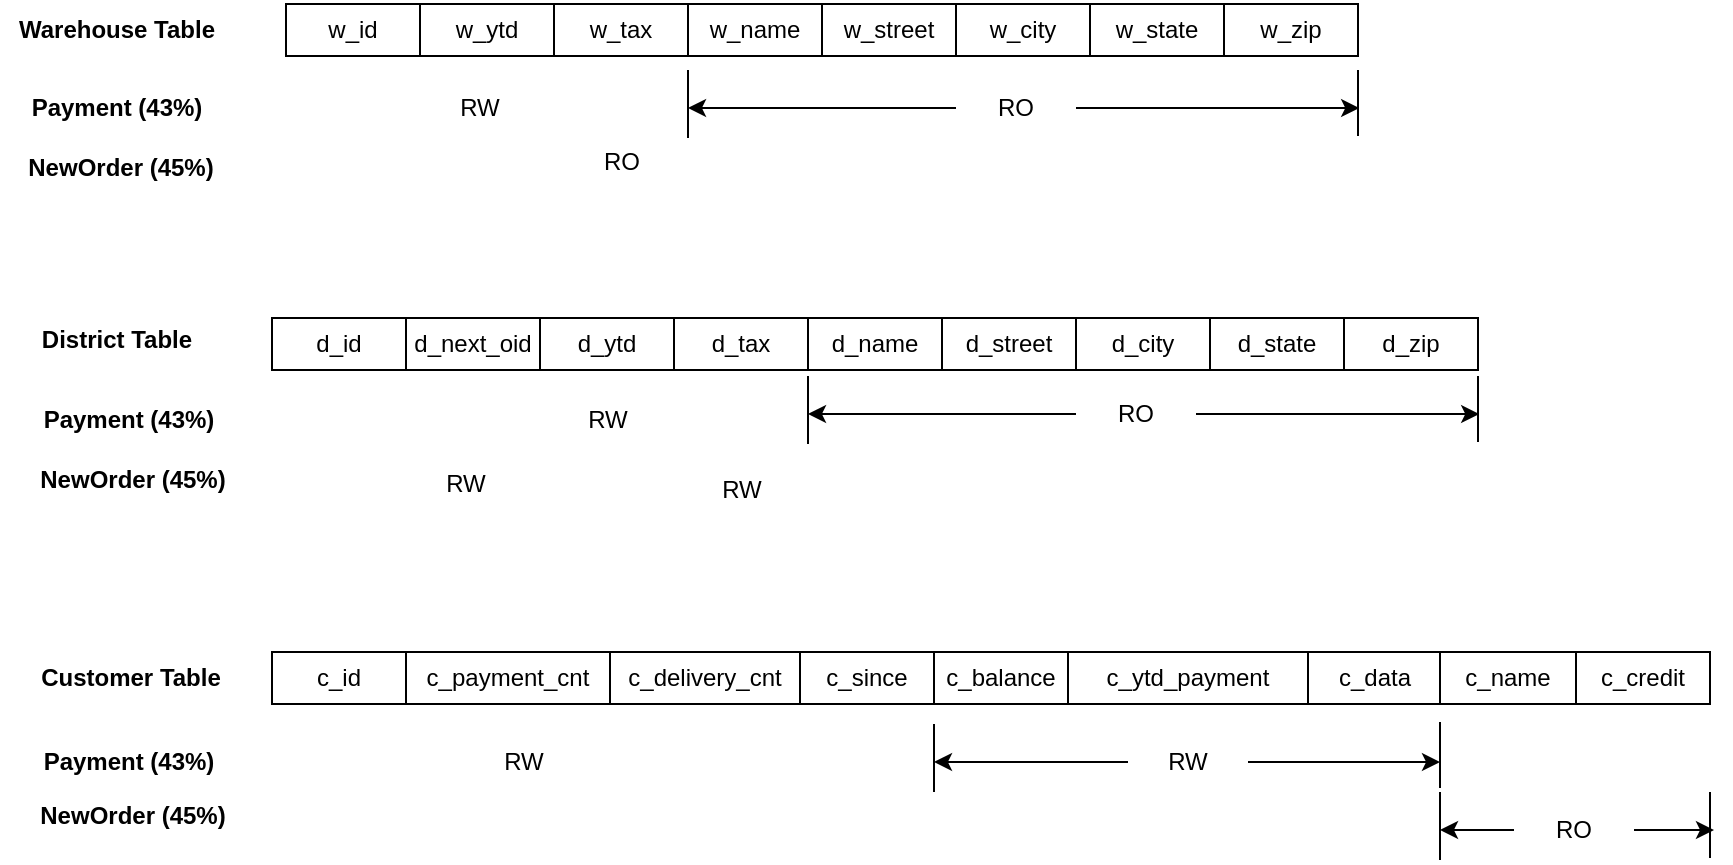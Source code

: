 <mxfile version="24.0.2" type="github" pages="3">
  <diagram name="TPC-C" id="YoWfGW_Q1pRVEKNJeyMN">
    <mxGraphModel dx="1103" dy="614" grid="0" gridSize="10" guides="1" tooltips="1" connect="1" arrows="1" fold="1" page="1" pageScale="1" pageWidth="1600" pageHeight="550" math="0" shadow="0">
      <root>
        <mxCell id="0" />
        <mxCell id="1" parent="0" />
        <mxCell id="2qxT3WYH5yLi-fg2unxa-1" value="w_id" style="rounded=0;whiteSpace=wrap;html=1;" vertex="1" parent="1">
          <mxGeometry x="156" y="45" width="67" height="26" as="geometry" />
        </mxCell>
        <mxCell id="2qxT3WYH5yLi-fg2unxa-2" value="w_ytd" style="rounded=0;whiteSpace=wrap;html=1;" vertex="1" parent="1">
          <mxGeometry x="223" y="45" width="67" height="26" as="geometry" />
        </mxCell>
        <mxCell id="2qxT3WYH5yLi-fg2unxa-3" value="w_name" style="rounded=0;whiteSpace=wrap;html=1;" vertex="1" parent="1">
          <mxGeometry x="357" y="45" width="67" height="26" as="geometry" />
        </mxCell>
        <mxCell id="2qxT3WYH5yLi-fg2unxa-4" value="w_street" style="rounded=0;whiteSpace=wrap;html=1;" vertex="1" parent="1">
          <mxGeometry x="424" y="45" width="67" height="26" as="geometry" />
        </mxCell>
        <mxCell id="2qxT3WYH5yLi-fg2unxa-5" value="w_city" style="rounded=0;whiteSpace=wrap;html=1;" vertex="1" parent="1">
          <mxGeometry x="491" y="45" width="67" height="26" as="geometry" />
        </mxCell>
        <mxCell id="2qxT3WYH5yLi-fg2unxa-6" value="w_state" style="rounded=0;whiteSpace=wrap;html=1;" vertex="1" parent="1">
          <mxGeometry x="558" y="45" width="67" height="26" as="geometry" />
        </mxCell>
        <mxCell id="2qxT3WYH5yLi-fg2unxa-7" value="w_zip" style="rounded=0;whiteSpace=wrap;html=1;" vertex="1" parent="1">
          <mxGeometry x="625" y="45" width="67" height="26" as="geometry" />
        </mxCell>
        <mxCell id="2qxT3WYH5yLi-fg2unxa-8" value="&lt;b&gt;Warehouse Table&lt;/b&gt;" style="text;html=1;align=center;verticalAlign=middle;whiteSpace=wrap;rounded=0;" vertex="1" parent="1">
          <mxGeometry x="13" y="43" width="117" height="30" as="geometry" />
        </mxCell>
        <mxCell id="2qxT3WYH5yLi-fg2unxa-9" value="d_id" style="rounded=0;whiteSpace=wrap;html=1;" vertex="1" parent="1">
          <mxGeometry x="149" y="202" width="67" height="26" as="geometry" />
        </mxCell>
        <mxCell id="2qxT3WYH5yLi-fg2unxa-10" value="d_next_oid" style="rounded=0;whiteSpace=wrap;html=1;" vertex="1" parent="1">
          <mxGeometry x="216" y="202" width="67" height="26" as="geometry" />
        </mxCell>
        <mxCell id="2qxT3WYH5yLi-fg2unxa-11" value="d_ytd" style="rounded=0;whiteSpace=wrap;html=1;" vertex="1" parent="1">
          <mxGeometry x="283" y="202" width="67" height="26" as="geometry" />
        </mxCell>
        <mxCell id="2qxT3WYH5yLi-fg2unxa-12" value="d_tax" style="rounded=0;whiteSpace=wrap;html=1;" vertex="1" parent="1">
          <mxGeometry x="350" y="202" width="67" height="26" as="geometry" />
        </mxCell>
        <mxCell id="2qxT3WYH5yLi-fg2unxa-13" value="d_name" style="rounded=0;whiteSpace=wrap;html=1;" vertex="1" parent="1">
          <mxGeometry x="417" y="202" width="67" height="26" as="geometry" />
        </mxCell>
        <mxCell id="2qxT3WYH5yLi-fg2unxa-14" value="d_street" style="rounded=0;whiteSpace=wrap;html=1;" vertex="1" parent="1">
          <mxGeometry x="484" y="202" width="67" height="26" as="geometry" />
        </mxCell>
        <mxCell id="2qxT3WYH5yLi-fg2unxa-15" value="d_city" style="rounded=0;whiteSpace=wrap;html=1;" vertex="1" parent="1">
          <mxGeometry x="551" y="202" width="67" height="26" as="geometry" />
        </mxCell>
        <mxCell id="2qxT3WYH5yLi-fg2unxa-16" value="&lt;b&gt;District Table&lt;/b&gt;" style="text;html=1;align=center;verticalAlign=middle;whiteSpace=wrap;rounded=0;" vertex="1" parent="1">
          <mxGeometry x="13" y="198" width="117" height="30" as="geometry" />
        </mxCell>
        <mxCell id="2qxT3WYH5yLi-fg2unxa-17" value="d_state" style="rounded=0;whiteSpace=wrap;html=1;" vertex="1" parent="1">
          <mxGeometry x="618" y="202" width="67" height="26" as="geometry" />
        </mxCell>
        <mxCell id="2qxT3WYH5yLi-fg2unxa-18" value="d_zip" style="rounded=0;whiteSpace=wrap;html=1;" vertex="1" parent="1">
          <mxGeometry x="685" y="202" width="67" height="26" as="geometry" />
        </mxCell>
        <mxCell id="2qxT3WYH5yLi-fg2unxa-19" value="c_id" style="rounded=0;whiteSpace=wrap;html=1;" vertex="1" parent="1">
          <mxGeometry x="149" y="369" width="67" height="26" as="geometry" />
        </mxCell>
        <mxCell id="2qxT3WYH5yLi-fg2unxa-20" value="c_payment_cnt" style="rounded=0;whiteSpace=wrap;html=1;" vertex="1" parent="1">
          <mxGeometry x="216" y="369" width="102" height="26" as="geometry" />
        </mxCell>
        <mxCell id="2qxT3WYH5yLi-fg2unxa-21" value="c_delivery_cnt" style="rounded=0;whiteSpace=wrap;html=1;" vertex="1" parent="1">
          <mxGeometry x="318" y="369" width="95" height="26" as="geometry" />
        </mxCell>
        <mxCell id="2qxT3WYH5yLi-fg2unxa-22" value="c_since" style="rounded=0;whiteSpace=wrap;html=1;" vertex="1" parent="1">
          <mxGeometry x="413" y="369" width="67" height="26" as="geometry" />
        </mxCell>
        <mxCell id="2qxT3WYH5yLi-fg2unxa-23" value="c_balance" style="rounded=0;whiteSpace=wrap;html=1;" vertex="1" parent="1">
          <mxGeometry x="480" y="369" width="67" height="26" as="geometry" />
        </mxCell>
        <mxCell id="2qxT3WYH5yLi-fg2unxa-24" value="c_ytd_payment" style="rounded=0;whiteSpace=wrap;html=1;" vertex="1" parent="1">
          <mxGeometry x="547" y="369" width="120" height="26" as="geometry" />
        </mxCell>
        <mxCell id="2qxT3WYH5yLi-fg2unxa-25" value="c_data" style="rounded=0;whiteSpace=wrap;html=1;" vertex="1" parent="1">
          <mxGeometry x="667" y="369" width="67" height="26" as="geometry" />
        </mxCell>
        <mxCell id="2qxT3WYH5yLi-fg2unxa-26" value="&lt;b&gt;Customer Table&lt;/b&gt;" style="text;html=1;align=center;verticalAlign=middle;whiteSpace=wrap;rounded=0;" vertex="1" parent="1">
          <mxGeometry x="20" y="367" width="117" height="30" as="geometry" />
        </mxCell>
        <mxCell id="2qxT3WYH5yLi-fg2unxa-27" value="c_name" style="rounded=0;whiteSpace=wrap;html=1;" vertex="1" parent="1">
          <mxGeometry x="733" y="369" width="68" height="26" as="geometry" />
        </mxCell>
        <mxCell id="2qxT3WYH5yLi-fg2unxa-28" value="c_credit" style="rounded=0;whiteSpace=wrap;html=1;" vertex="1" parent="1">
          <mxGeometry x="801" y="369" width="67" height="26" as="geometry" />
        </mxCell>
        <mxCell id="2qxT3WYH5yLi-fg2unxa-29" value="&lt;b&gt;Payment (43%)&lt;/b&gt;" style="text;html=1;align=center;verticalAlign=middle;whiteSpace=wrap;rounded=0;" vertex="1" parent="1">
          <mxGeometry x="13" y="82" width="117" height="30" as="geometry" />
        </mxCell>
        <mxCell id="2qxT3WYH5yLi-fg2unxa-30" value="&lt;b&gt;NewOrder (45%)&lt;/b&gt;" style="text;html=1;align=center;verticalAlign=middle;whiteSpace=wrap;rounded=0;" vertex="1" parent="1">
          <mxGeometry x="15" y="112" width="117" height="30" as="geometry" />
        </mxCell>
        <mxCell id="2qxT3WYH5yLi-fg2unxa-31" value="RW" style="text;html=1;align=center;verticalAlign=middle;whiteSpace=wrap;rounded=0;" vertex="1" parent="1">
          <mxGeometry x="223" y="82" width="60" height="30" as="geometry" />
        </mxCell>
        <mxCell id="2qxT3WYH5yLi-fg2unxa-32" value="" style="endArrow=none;html=1;rounded=0;" edge="1" parent="1">
          <mxGeometry width="50" height="50" relative="1" as="geometry">
            <mxPoint x="357" y="112" as="sourcePoint" />
            <mxPoint x="357" y="78" as="targetPoint" />
          </mxGeometry>
        </mxCell>
        <mxCell id="2qxT3WYH5yLi-fg2unxa-33" value="w_tax" style="rounded=0;whiteSpace=wrap;html=1;" vertex="1" parent="1">
          <mxGeometry x="290" y="45" width="67" height="26" as="geometry" />
        </mxCell>
        <mxCell id="2qxT3WYH5yLi-fg2unxa-34" value="" style="endArrow=none;html=1;rounded=0;" edge="1" parent="1">
          <mxGeometry width="50" height="50" relative="1" as="geometry">
            <mxPoint x="692" y="111" as="sourcePoint" />
            <mxPoint x="692" y="78" as="targetPoint" />
          </mxGeometry>
        </mxCell>
        <mxCell id="2qxT3WYH5yLi-fg2unxa-39" style="edgeStyle=orthogonalEdgeStyle;rounded=0;orthogonalLoop=1;jettySize=auto;html=1;" edge="1" parent="1" source="2qxT3WYH5yLi-fg2unxa-35">
          <mxGeometry relative="1" as="geometry">
            <mxPoint x="692.6" y="97" as="targetPoint" />
          </mxGeometry>
        </mxCell>
        <mxCell id="2qxT3WYH5yLi-fg2unxa-35" value="RO" style="text;html=1;align=center;verticalAlign=middle;whiteSpace=wrap;rounded=0;" vertex="1" parent="1">
          <mxGeometry x="491" y="82" width="60" height="30" as="geometry" />
        </mxCell>
        <mxCell id="2qxT3WYH5yLi-fg2unxa-36" value="RO" style="text;html=1;align=center;verticalAlign=middle;whiteSpace=wrap;rounded=0;" vertex="1" parent="1">
          <mxGeometry x="293.5" y="109" width="60" height="30" as="geometry" />
        </mxCell>
        <mxCell id="2qxT3WYH5yLi-fg2unxa-37" value="" style="endArrow=classic;html=1;rounded=0;exitX=0;exitY=0.5;exitDx=0;exitDy=0;" edge="1" parent="1" source="2qxT3WYH5yLi-fg2unxa-35">
          <mxGeometry width="50" height="50" relative="1" as="geometry">
            <mxPoint x="346" y="218" as="sourcePoint" />
            <mxPoint x="357" y="97" as="targetPoint" />
          </mxGeometry>
        </mxCell>
        <mxCell id="2qxT3WYH5yLi-fg2unxa-41" value="&lt;b&gt;Payment (43%)&lt;/b&gt;" style="text;html=1;align=center;verticalAlign=middle;whiteSpace=wrap;rounded=0;" vertex="1" parent="1">
          <mxGeometry x="19" y="238" width="117" height="30" as="geometry" />
        </mxCell>
        <mxCell id="2qxT3WYH5yLi-fg2unxa-42" value="&lt;b&gt;NewOrder (45%)&lt;/b&gt;" style="text;html=1;align=center;verticalAlign=middle;whiteSpace=wrap;rounded=0;" vertex="1" parent="1">
          <mxGeometry x="21" y="268" width="117" height="30" as="geometry" />
        </mxCell>
        <mxCell id="2qxT3WYH5yLi-fg2unxa-43" value="RW" style="text;html=1;align=center;verticalAlign=middle;whiteSpace=wrap;rounded=0;" vertex="1" parent="1">
          <mxGeometry x="286.5" y="238" width="60" height="30" as="geometry" />
        </mxCell>
        <mxCell id="2qxT3WYH5yLi-fg2unxa-44" value="" style="endArrow=none;html=1;rounded=0;" edge="1" parent="1">
          <mxGeometry width="50" height="50" relative="1" as="geometry">
            <mxPoint x="417" y="265" as="sourcePoint" />
            <mxPoint x="417" y="231" as="targetPoint" />
          </mxGeometry>
        </mxCell>
        <mxCell id="2qxT3WYH5yLi-fg2unxa-45" value="" style="endArrow=none;html=1;rounded=0;" edge="1" parent="1">
          <mxGeometry width="50" height="50" relative="1" as="geometry">
            <mxPoint x="752" y="264" as="sourcePoint" />
            <mxPoint x="752" y="231" as="targetPoint" />
          </mxGeometry>
        </mxCell>
        <mxCell id="2qxT3WYH5yLi-fg2unxa-46" style="edgeStyle=orthogonalEdgeStyle;rounded=0;orthogonalLoop=1;jettySize=auto;html=1;" edge="1" parent="1" source="2qxT3WYH5yLi-fg2unxa-47">
          <mxGeometry relative="1" as="geometry">
            <mxPoint x="752.6" y="250" as="targetPoint" />
          </mxGeometry>
        </mxCell>
        <mxCell id="2qxT3WYH5yLi-fg2unxa-47" value="RO" style="text;html=1;align=center;verticalAlign=middle;whiteSpace=wrap;rounded=0;" vertex="1" parent="1">
          <mxGeometry x="551" y="235" width="60" height="30" as="geometry" />
        </mxCell>
        <mxCell id="2qxT3WYH5yLi-fg2unxa-48" value="" style="endArrow=classic;html=1;rounded=0;exitX=0;exitY=0.5;exitDx=0;exitDy=0;" edge="1" parent="1" source="2qxT3WYH5yLi-fg2unxa-47">
          <mxGeometry width="50" height="50" relative="1" as="geometry">
            <mxPoint x="406" y="371" as="sourcePoint" />
            <mxPoint x="417" y="250" as="targetPoint" />
          </mxGeometry>
        </mxCell>
        <mxCell id="2qxT3WYH5yLi-fg2unxa-49" value="RW" style="text;html=1;align=center;verticalAlign=middle;whiteSpace=wrap;rounded=0;" vertex="1" parent="1">
          <mxGeometry x="216" y="270" width="60" height="30" as="geometry" />
        </mxCell>
        <mxCell id="2qxT3WYH5yLi-fg2unxa-50" value="RW" style="text;html=1;align=center;verticalAlign=middle;whiteSpace=wrap;rounded=0;" vertex="1" parent="1">
          <mxGeometry x="353.5" y="273" width="60" height="30" as="geometry" />
        </mxCell>
        <mxCell id="2qxT3WYH5yLi-fg2unxa-51" value="&lt;b&gt;Payment (43%)&lt;/b&gt;" style="text;html=1;align=center;verticalAlign=middle;whiteSpace=wrap;rounded=0;" vertex="1" parent="1">
          <mxGeometry x="19" y="409" width="117" height="30" as="geometry" />
        </mxCell>
        <mxCell id="2qxT3WYH5yLi-fg2unxa-52" value="&lt;b&gt;NewOrder (45%)&lt;/b&gt;" style="text;html=1;align=center;verticalAlign=middle;whiteSpace=wrap;rounded=0;" vertex="1" parent="1">
          <mxGeometry x="21" y="436" width="117" height="30" as="geometry" />
        </mxCell>
        <mxCell id="2qxT3WYH5yLi-fg2unxa-53" value="RW" style="text;html=1;align=center;verticalAlign=middle;whiteSpace=wrap;rounded=0;" vertex="1" parent="1">
          <mxGeometry x="245" y="409" width="60" height="30" as="geometry" />
        </mxCell>
        <mxCell id="2qxT3WYH5yLi-fg2unxa-54" value="" style="endArrow=none;html=1;rounded=0;" edge="1" parent="1">
          <mxGeometry width="50" height="50" relative="1" as="geometry">
            <mxPoint x="480" y="439" as="sourcePoint" />
            <mxPoint x="480" y="405" as="targetPoint" />
          </mxGeometry>
        </mxCell>
        <mxCell id="2qxT3WYH5yLi-fg2unxa-55" value="" style="endArrow=none;html=1;rounded=0;" edge="1" parent="1">
          <mxGeometry width="50" height="50" relative="1" as="geometry">
            <mxPoint x="733" y="437" as="sourcePoint" />
            <mxPoint x="733" y="404" as="targetPoint" />
          </mxGeometry>
        </mxCell>
        <mxCell id="2qxT3WYH5yLi-fg2unxa-56" style="edgeStyle=orthogonalEdgeStyle;rounded=0;orthogonalLoop=1;jettySize=auto;html=1;" edge="1" parent="1" source="2qxT3WYH5yLi-fg2unxa-57">
          <mxGeometry relative="1" as="geometry">
            <mxPoint x="733" y="424" as="targetPoint" />
          </mxGeometry>
        </mxCell>
        <mxCell id="2qxT3WYH5yLi-fg2unxa-57" value="RW" style="text;html=1;align=center;verticalAlign=middle;whiteSpace=wrap;rounded=0;" vertex="1" parent="1">
          <mxGeometry x="577" y="409" width="60" height="30" as="geometry" />
        </mxCell>
        <mxCell id="2qxT3WYH5yLi-fg2unxa-58" value="" style="endArrow=classic;html=1;rounded=0;exitX=0;exitY=0.5;exitDx=0;exitDy=0;" edge="1" parent="1" source="2qxT3WYH5yLi-fg2unxa-57">
          <mxGeometry width="50" height="50" relative="1" as="geometry">
            <mxPoint x="469" y="545" as="sourcePoint" />
            <mxPoint x="480" y="424" as="targetPoint" />
          </mxGeometry>
        </mxCell>
        <mxCell id="2qxT3WYH5yLi-fg2unxa-59" value="" style="endArrow=none;html=1;rounded=0;" edge="1" parent="1">
          <mxGeometry width="50" height="50" relative="1" as="geometry">
            <mxPoint x="733" y="473" as="sourcePoint" />
            <mxPoint x="733" y="439" as="targetPoint" />
          </mxGeometry>
        </mxCell>
        <mxCell id="2qxT3WYH5yLi-fg2unxa-60" value="" style="endArrow=none;html=1;rounded=0;" edge="1" parent="1">
          <mxGeometry width="50" height="50" relative="1" as="geometry">
            <mxPoint x="868" y="472" as="sourcePoint" />
            <mxPoint x="868" y="439" as="targetPoint" />
          </mxGeometry>
        </mxCell>
        <mxCell id="2qxT3WYH5yLi-fg2unxa-61" style="edgeStyle=orthogonalEdgeStyle;rounded=0;orthogonalLoop=1;jettySize=auto;html=1;" edge="1" parent="1" source="2qxT3WYH5yLi-fg2unxa-62">
          <mxGeometry relative="1" as="geometry">
            <mxPoint x="870" y="458" as="targetPoint" />
          </mxGeometry>
        </mxCell>
        <mxCell id="2qxT3WYH5yLi-fg2unxa-62" value="RO" style="text;html=1;align=center;verticalAlign=middle;whiteSpace=wrap;rounded=0;" vertex="1" parent="1">
          <mxGeometry x="770" y="443" width="60" height="30" as="geometry" />
        </mxCell>
        <mxCell id="2qxT3WYH5yLi-fg2unxa-63" value="" style="endArrow=classic;html=1;rounded=0;exitX=0;exitY=0.5;exitDx=0;exitDy=0;" edge="1" parent="1" source="2qxT3WYH5yLi-fg2unxa-62">
          <mxGeometry width="50" height="50" relative="1" as="geometry">
            <mxPoint x="722" y="579" as="sourcePoint" />
            <mxPoint x="733" y="458" as="targetPoint" />
          </mxGeometry>
        </mxCell>
      </root>
    </mxGraphModel>
  </diagram>
  <diagram id="To6v42EuYQBF89Zu2YXg" name="AuctionMark">
    <mxGraphModel dx="1021" dy="568" grid="0" gridSize="10" guides="1" tooltips="1" connect="1" arrows="1" fold="1" page="1" pageScale="1" pageWidth="1600" pageHeight="550" math="0" shadow="0">
      <root>
        <mxCell id="0" />
        <mxCell id="1" parent="0" />
        <mxCell id="BgdPx1QAClYQI3ikwwbQ-1" value="u_id" style="rounded=0;whiteSpace=wrap;html=1;" vertex="1" parent="1">
          <mxGeometry x="156" y="45" width="67" height="26" as="geometry" />
        </mxCell>
        <mxCell id="BgdPx1QAClYQI3ikwwbQ-2" value="u_rating" style="rounded=0;whiteSpace=wrap;html=1;" vertex="1" parent="1">
          <mxGeometry x="223" y="45" width="67" height="26" as="geometry" />
        </mxCell>
        <mxCell id="BgdPx1QAClYQI3ikwwbQ-3" value="u_r_id" style="rounded=0;whiteSpace=wrap;html=1;" vertex="1" parent="1">
          <mxGeometry x="357" y="45" width="67" height="26" as="geometry" />
        </mxCell>
        <mxCell id="BgdPx1QAClYQI3ikwwbQ-4" value="u_sattr0~7" style="rounded=0;whiteSpace=wrap;html=1;" vertex="1" parent="1">
          <mxGeometry x="424" y="45" width="94" height="26" as="geometry" />
        </mxCell>
        <mxCell id="BgdPx1QAClYQI3ikwwbQ-5" value="u_balance" style="rounded=0;whiteSpace=wrap;html=1;" vertex="1" parent="1">
          <mxGeometry x="518" y="45" width="67" height="26" as="geometry" />
        </mxCell>
        <mxCell id="BgdPx1QAClYQI3ikwwbQ-8" value="&lt;b&gt;User Table&lt;/b&gt;" style="text;html=1;align=center;verticalAlign=middle;whiteSpace=wrap;rounded=0;" vertex="1" parent="1">
          <mxGeometry x="13" y="43" width="117" height="30" as="geometry" />
        </mxCell>
        <mxCell id="BgdPx1QAClYQI3ikwwbQ-9" value="u_created" style="rounded=0;whiteSpace=wrap;html=1;" vertex="1" parent="1">
          <mxGeometry x="290" y="45" width="67" height="26" as="geometry" />
        </mxCell>
        <mxCell id="BgdPx1QAClYQI3ikwwbQ-10" value="&lt;b&gt;GetUserInfo (10%)&lt;/b&gt;" style="text;html=1;align=center;verticalAlign=middle;whiteSpace=wrap;rounded=0;" vertex="1" parent="1">
          <mxGeometry x="17" y="82" width="117" height="30" as="geometry" />
        </mxCell>
        <mxCell id="BgdPx1QAClYQI3ikwwbQ-11" value="&lt;b&gt;NewItem (5%)&lt;/b&gt;" style="text;html=1;align=center;verticalAlign=middle;whiteSpace=wrap;rounded=0;" vertex="1" parent="1">
          <mxGeometry x="17" y="110" width="117" height="30" as="geometry" />
        </mxCell>
        <mxCell id="Pkq-g2f9kjL5ydHF5tJS-1" value="" style="endArrow=none;html=1;rounded=0;" edge="1" parent="1">
          <mxGeometry width="50" height="50" relative="1" as="geometry">
            <mxPoint x="225" y="107" as="sourcePoint" />
            <mxPoint x="225" y="73" as="targetPoint" />
          </mxGeometry>
        </mxCell>
        <mxCell id="Pkq-g2f9kjL5ydHF5tJS-2" value="" style="endArrow=none;html=1;rounded=0;" edge="1" parent="1">
          <mxGeometry width="50" height="50" relative="1" as="geometry">
            <mxPoint x="585" y="106" as="sourcePoint" />
            <mxPoint x="585" y="73" as="targetPoint" />
          </mxGeometry>
        </mxCell>
        <mxCell id="Pkq-g2f9kjL5ydHF5tJS-3" style="edgeStyle=orthogonalEdgeStyle;rounded=0;orthogonalLoop=1;jettySize=auto;html=1;" edge="1" parent="1" source="Pkq-g2f9kjL5ydHF5tJS-4">
          <mxGeometry relative="1" as="geometry">
            <mxPoint x="584" y="92" as="targetPoint" />
          </mxGeometry>
        </mxCell>
        <mxCell id="Pkq-g2f9kjL5ydHF5tJS-4" value="RO" style="text;html=1;align=center;verticalAlign=middle;whiteSpace=wrap;rounded=0;" vertex="1" parent="1">
          <mxGeometry x="371" y="77" width="60" height="30" as="geometry" />
        </mxCell>
        <mxCell id="Pkq-g2f9kjL5ydHF5tJS-5" value="" style="endArrow=classic;html=1;rounded=0;exitX=0;exitY=0.5;exitDx=0;exitDy=0;" edge="1" parent="1" source="Pkq-g2f9kjL5ydHF5tJS-4">
          <mxGeometry width="50" height="50" relative="1" as="geometry">
            <mxPoint x="214" y="213" as="sourcePoint" />
            <mxPoint x="225" y="92" as="targetPoint" />
          </mxGeometry>
        </mxCell>
        <mxCell id="Pkq-g2f9kjL5ydHF5tJS-6" value="RW" style="text;html=1;align=center;verticalAlign=middle;whiteSpace=wrap;rounded=0;" vertex="1" parent="1">
          <mxGeometry x="518" y="107" width="60" height="30" as="geometry" />
        </mxCell>
        <mxCell id="Pkq-g2f9kjL5ydHF5tJS-12" value="&lt;b&gt;Item Table&lt;/b&gt;" style="text;html=1;align=center;verticalAlign=middle;whiteSpace=wrap;rounded=0;" vertex="1" parent="1">
          <mxGeometry x="10" y="202" width="117" height="30" as="geometry" />
        </mxCell>
        <mxCell id="Pkq-g2f9kjL5ydHF5tJS-15" value="" style="group" vertex="1" connectable="0" parent="1">
          <mxGeometry x="150" y="206" width="696" height="26" as="geometry" />
        </mxCell>
        <mxCell id="Pkq-g2f9kjL5ydHF5tJS-7" value="i_id" style="rounded=0;whiteSpace=wrap;html=1;" vertex="1" parent="Pkq-g2f9kjL5ydHF5tJS-15">
          <mxGeometry width="87.985" height="26" as="geometry" />
        </mxCell>
        <mxCell id="Pkq-g2f9kjL5ydHF5tJS-8" value="i_description" style="rounded=0;whiteSpace=wrap;html=1;" vertex="1" parent="Pkq-g2f9kjL5ydHF5tJS-15">
          <mxGeometry x="87.985" width="87.985" height="26" as="geometry" />
        </mxCell>
        <mxCell id="Pkq-g2f9kjL5ydHF5tJS-9" value="i_num_images" style="rounded=0;whiteSpace=wrap;html=1;" vertex="1" parent="Pkq-g2f9kjL5ydHF5tJS-15">
          <mxGeometry x="263.955" width="87.985" height="26" as="geometry" />
        </mxCell>
        <mxCell id="Pkq-g2f9kjL5ydHF5tJS-10" value="i_status" style="rounded=0;whiteSpace=wrap;html=1;" vertex="1" parent="Pkq-g2f9kjL5ydHF5tJS-15">
          <mxGeometry x="351.944" width="87.801" height="26" as="geometry" />
        </mxCell>
        <mxCell id="Pkq-g2f9kjL5ydHF5tJS-11" value="i_current_price" style="rounded=0;whiteSpace=wrap;html=1;" vertex="1" parent="Pkq-g2f9kjL5ydHF5tJS-15">
          <mxGeometry x="439.748" width="132.634" height="26" as="geometry" />
        </mxCell>
        <mxCell id="Pkq-g2f9kjL5ydHF5tJS-13" value="i_num_bids" style="rounded=0;whiteSpace=wrap;html=1;" vertex="1" parent="Pkq-g2f9kjL5ydHF5tJS-15">
          <mxGeometry x="175.97" width="87.985" height="26" as="geometry" />
        </mxCell>
        <mxCell id="Pkq-g2f9kjL5ydHF5tJS-14" value="i_init_price" style="rounded=0;whiteSpace=wrap;html=1;" vertex="1" parent="Pkq-g2f9kjL5ydHF5tJS-15">
          <mxGeometry x="572.382" width="87.985" height="26" as="geometry" />
        </mxCell>
        <mxCell id="Pkq-g2f9kjL5ydHF5tJS-16" value="&lt;b&gt;UpdateItem (5%)&lt;/b&gt;" style="text;html=1;align=center;verticalAlign=middle;whiteSpace=wrap;rounded=0;" vertex="1" parent="1">
          <mxGeometry x="17" y="248" width="117" height="30" as="geometry" />
        </mxCell>
        <mxCell id="Pkq-g2f9kjL5ydHF5tJS-17" value="&lt;b&gt;NewBids (25%)&lt;/b&gt;" style="text;html=1;align=center;verticalAlign=middle;whiteSpace=wrap;rounded=0;" vertex="1" parent="1">
          <mxGeometry x="17" y="278" width="117" height="30" as="geometry" />
        </mxCell>
        <mxCell id="Pkq-g2f9kjL5ydHF5tJS-18" value="&lt;b&gt;PostAuction (5%)&lt;/b&gt;" style="text;html=1;align=center;verticalAlign=middle;whiteSpace=wrap;rounded=0;" vertex="1" parent="1">
          <mxGeometry x="17" y="308" width="117" height="30" as="geometry" />
        </mxCell>
        <mxCell id="Pkq-g2f9kjL5ydHF5tJS-19" value="&lt;b&gt;GetIem (40%)&lt;/b&gt;" style="text;html=1;align=center;verticalAlign=middle;whiteSpace=wrap;rounded=0;" vertex="1" parent="1">
          <mxGeometry x="20" y="340" width="117" height="30" as="geometry" />
        </mxCell>
        <mxCell id="Pkq-g2f9kjL5ydHF5tJS-20" value="RW" style="text;html=1;align=center;verticalAlign=middle;whiteSpace=wrap;rounded=0;" vertex="1" parent="1">
          <mxGeometry x="251" y="248" width="60" height="30" as="geometry" />
        </mxCell>
        <mxCell id="Pkq-g2f9kjL5ydHF5tJS-21" value="RW" style="text;html=1;align=center;verticalAlign=middle;whiteSpace=wrap;rounded=0;" vertex="1" parent="1">
          <mxGeometry x="337" y="275" width="60" height="30" as="geometry" />
        </mxCell>
        <mxCell id="Pkq-g2f9kjL5ydHF5tJS-22" value="RW" style="text;html=1;align=center;verticalAlign=middle;whiteSpace=wrap;rounded=0;" vertex="1" parent="1">
          <mxGeometry x="514" y="305" width="60" height="30" as="geometry" />
        </mxCell>
        <mxCell id="Pkq-g2f9kjL5ydHF5tJS-23" value="" style="endArrow=none;html=1;rounded=0;" edge="1" parent="1">
          <mxGeometry width="50" height="50" relative="1" as="geometry">
            <mxPoint x="590" y="372" as="sourcePoint" />
            <mxPoint x="590" y="338" as="targetPoint" />
          </mxGeometry>
        </mxCell>
        <mxCell id="Pkq-g2f9kjL5ydHF5tJS-24" value="" style="endArrow=none;html=1;rounded=0;" edge="1" parent="1">
          <mxGeometry width="50" height="50" relative="1" as="geometry">
            <mxPoint x="809" y="373.5" as="sourcePoint" />
            <mxPoint x="809" y="340.5" as="targetPoint" />
          </mxGeometry>
        </mxCell>
        <mxCell id="Pkq-g2f9kjL5ydHF5tJS-25" style="edgeStyle=orthogonalEdgeStyle;rounded=0;orthogonalLoop=1;jettySize=auto;html=1;" edge="1" parent="1" source="Pkq-g2f9kjL5ydHF5tJS-26">
          <mxGeometry relative="1" as="geometry">
            <mxPoint x="812" y="357" as="targetPoint" />
          </mxGeometry>
        </mxCell>
        <mxCell id="Pkq-g2f9kjL5ydHF5tJS-26" value="RO" style="text;html=1;align=center;verticalAlign=middle;whiteSpace=wrap;rounded=0;" vertex="1" parent="1">
          <mxGeometry x="663" y="342" width="60" height="30" as="geometry" />
        </mxCell>
        <mxCell id="Pkq-g2f9kjL5ydHF5tJS-27" value="" style="endArrow=classic;html=1;rounded=0;exitX=0;exitY=0.5;exitDx=0;exitDy=0;" edge="1" parent="1" source="Pkq-g2f9kjL5ydHF5tJS-26">
          <mxGeometry width="50" height="50" relative="1" as="geometry">
            <mxPoint x="579" y="478" as="sourcePoint" />
            <mxPoint x="590" y="357" as="targetPoint" />
          </mxGeometry>
        </mxCell>
      </root>
    </mxGraphModel>
  </diagram>
  <diagram id="WKokNs-mF1-wA9LDlXa2" name="SEATS">
    <mxGraphModel dx="951" dy="529" grid="0" gridSize="10" guides="1" tooltips="1" connect="1" arrows="1" fold="1" page="1" pageScale="1" pageWidth="1600" pageHeight="550" math="0" shadow="0">
      <root>
        <mxCell id="0" />
        <mxCell id="1" parent="0" />
        <mxCell id="QU2Zv5FVfCtXoYig0ARr-1" value="c_id" style="rounded=0;whiteSpace=wrap;html=1;" vertex="1" parent="1">
          <mxGeometry x="156" y="45" width="67" height="26" as="geometry" />
        </mxCell>
        <mxCell id="QU2Zv5FVfCtXoYig0ARr-2" value="c_sattr00~19" style="rounded=0;whiteSpace=wrap;html=1;" vertex="1" parent="1">
          <mxGeometry x="223" y="45" width="90" height="26" as="geometry" />
        </mxCell>
        <mxCell id="QU2Zv5FVfCtXoYig0ARr-6" value="&lt;b&gt;Customer Table&lt;/b&gt;" style="text;html=1;align=center;verticalAlign=middle;whiteSpace=wrap;rounded=0;" vertex="1" parent="1">
          <mxGeometry x="19" y="43" width="117" height="30" as="geometry" />
        </mxCell>
        <mxCell id="QU2Zv5FVfCtXoYig0ARr-16" value="c_iattr00~09" style="rounded=0;whiteSpace=wrap;html=1;" vertex="1" parent="1">
          <mxGeometry x="313" y="45" width="90" height="26" as="geometry" />
        </mxCell>
        <mxCell id="QU2Zv5FVfCtXoYig0ARr-17" value="c_iattr10~15" style="rounded=0;whiteSpace=wrap;html=1;" vertex="1" parent="1">
          <mxGeometry x="403" y="45" width="90" height="26" as="geometry" />
        </mxCell>
        <mxCell id="QU2Zv5FVfCtXoYig0ARr-18" value="c_iattr16~19" style="rounded=0;whiteSpace=wrap;html=1;" vertex="1" parent="1">
          <mxGeometry x="493" y="45" width="90" height="26" as="geometry" />
        </mxCell>
        <mxCell id="QU2Zv5FVfCtXoYig0ARr-19" value="&lt;b&gt;UpdateCustomer (10%)&lt;/b&gt;" style="text;html=1;align=center;verticalAlign=middle;whiteSpace=wrap;rounded=0;" vertex="1" parent="1">
          <mxGeometry x="19" y="82" width="122" height="30" as="geometry" />
        </mxCell>
        <mxCell id="QU2Zv5FVfCtXoYig0ARr-20" value="&lt;b&gt;NewReservation (35%)&lt;/b&gt;" style="text;html=1;align=center;verticalAlign=middle;whiteSpace=wrap;rounded=0;" vertex="1" parent="1">
          <mxGeometry x="19" y="123" width="122" height="30" as="geometry" />
        </mxCell>
        <mxCell id="98YTa4A8A3PRNbzRz3h1-1" value="RW" style="text;html=1;align=center;verticalAlign=middle;whiteSpace=wrap;rounded=0;" vertex="1" parent="1">
          <mxGeometry x="328" y="82" width="60" height="30" as="geometry" />
        </mxCell>
        <mxCell id="98YTa4A8A3PRNbzRz3h1-2" value="RW" style="text;html=1;align=center;verticalAlign=middle;whiteSpace=wrap;rounded=0;" vertex="1" parent="1">
          <mxGeometry x="418" y="127" width="60" height="30" as="geometry" />
        </mxCell>
        <mxCell id="98YTa4A8A3PRNbzRz3h1-3" value="ff_c_id" style="rounded=0;whiteSpace=wrap;html=1;" vertex="1" parent="1">
          <mxGeometry x="156" y="220" width="67" height="26" as="geometry" />
        </mxCell>
        <mxCell id="98YTa4A8A3PRNbzRz3h1-4" value="ff_al_id" style="rounded=0;whiteSpace=wrap;html=1;" vertex="1" parent="1">
          <mxGeometry x="223" y="220" width="90" height="26" as="geometry" />
        </mxCell>
        <mxCell id="98YTa4A8A3PRNbzRz3h1-5" value="&lt;b&gt;Frequent_Flyer Table&lt;/b&gt;" style="text;html=1;align=center;verticalAlign=middle;whiteSpace=wrap;rounded=0;" vertex="1" parent="1">
          <mxGeometry x="19" y="218" width="117" height="30" as="geometry" />
        </mxCell>
        <mxCell id="98YTa4A8A3PRNbzRz3h1-6" value="ff_iattr00~09" style="rounded=0;whiteSpace=wrap;html=1;" vertex="1" parent="1">
          <mxGeometry x="313" y="220" width="90" height="26" as="geometry" />
        </mxCell>
        <mxCell id="98YTa4A8A3PRNbzRz3h1-7" value="ff_iattr10~14" style="rounded=0;whiteSpace=wrap;html=1;" vertex="1" parent="1">
          <mxGeometry x="403" y="220" width="90" height="26" as="geometry" />
        </mxCell>
        <mxCell id="98YTa4A8A3PRNbzRz3h1-8" value="c_iattr16~19" style="rounded=0;whiteSpace=wrap;html=1;" vertex="1" parent="1">
          <mxGeometry x="493" y="220" width="90" height="26" as="geometry" />
        </mxCell>
        <mxCell id="98YTa4A8A3PRNbzRz3h1-9" value="&lt;b&gt;UpdateCustomer (10%)&lt;/b&gt;" style="text;html=1;align=center;verticalAlign=middle;whiteSpace=wrap;rounded=0;" vertex="1" parent="1">
          <mxGeometry x="19" y="257" width="122" height="30" as="geometry" />
        </mxCell>
        <mxCell id="98YTa4A8A3PRNbzRz3h1-10" value="&lt;b&gt;NewReservation (35%)&lt;/b&gt;" style="text;html=1;align=center;verticalAlign=middle;whiteSpace=wrap;rounded=0;" vertex="1" parent="1">
          <mxGeometry x="19" y="298" width="122" height="30" as="geometry" />
        </mxCell>
        <mxCell id="98YTa4A8A3PRNbzRz3h1-11" value="RW" style="text;html=1;align=center;verticalAlign=middle;whiteSpace=wrap;rounded=0;" vertex="1" parent="1">
          <mxGeometry x="328" y="257" width="60" height="30" as="geometry" />
        </mxCell>
        <mxCell id="98YTa4A8A3PRNbzRz3h1-12" value="RW" style="text;html=1;align=center;verticalAlign=middle;whiteSpace=wrap;rounded=0;" vertex="1" parent="1">
          <mxGeometry x="418" y="302" width="60" height="30" as="geometry" />
        </mxCell>
      </root>
    </mxGraphModel>
  </diagram>
</mxfile>
